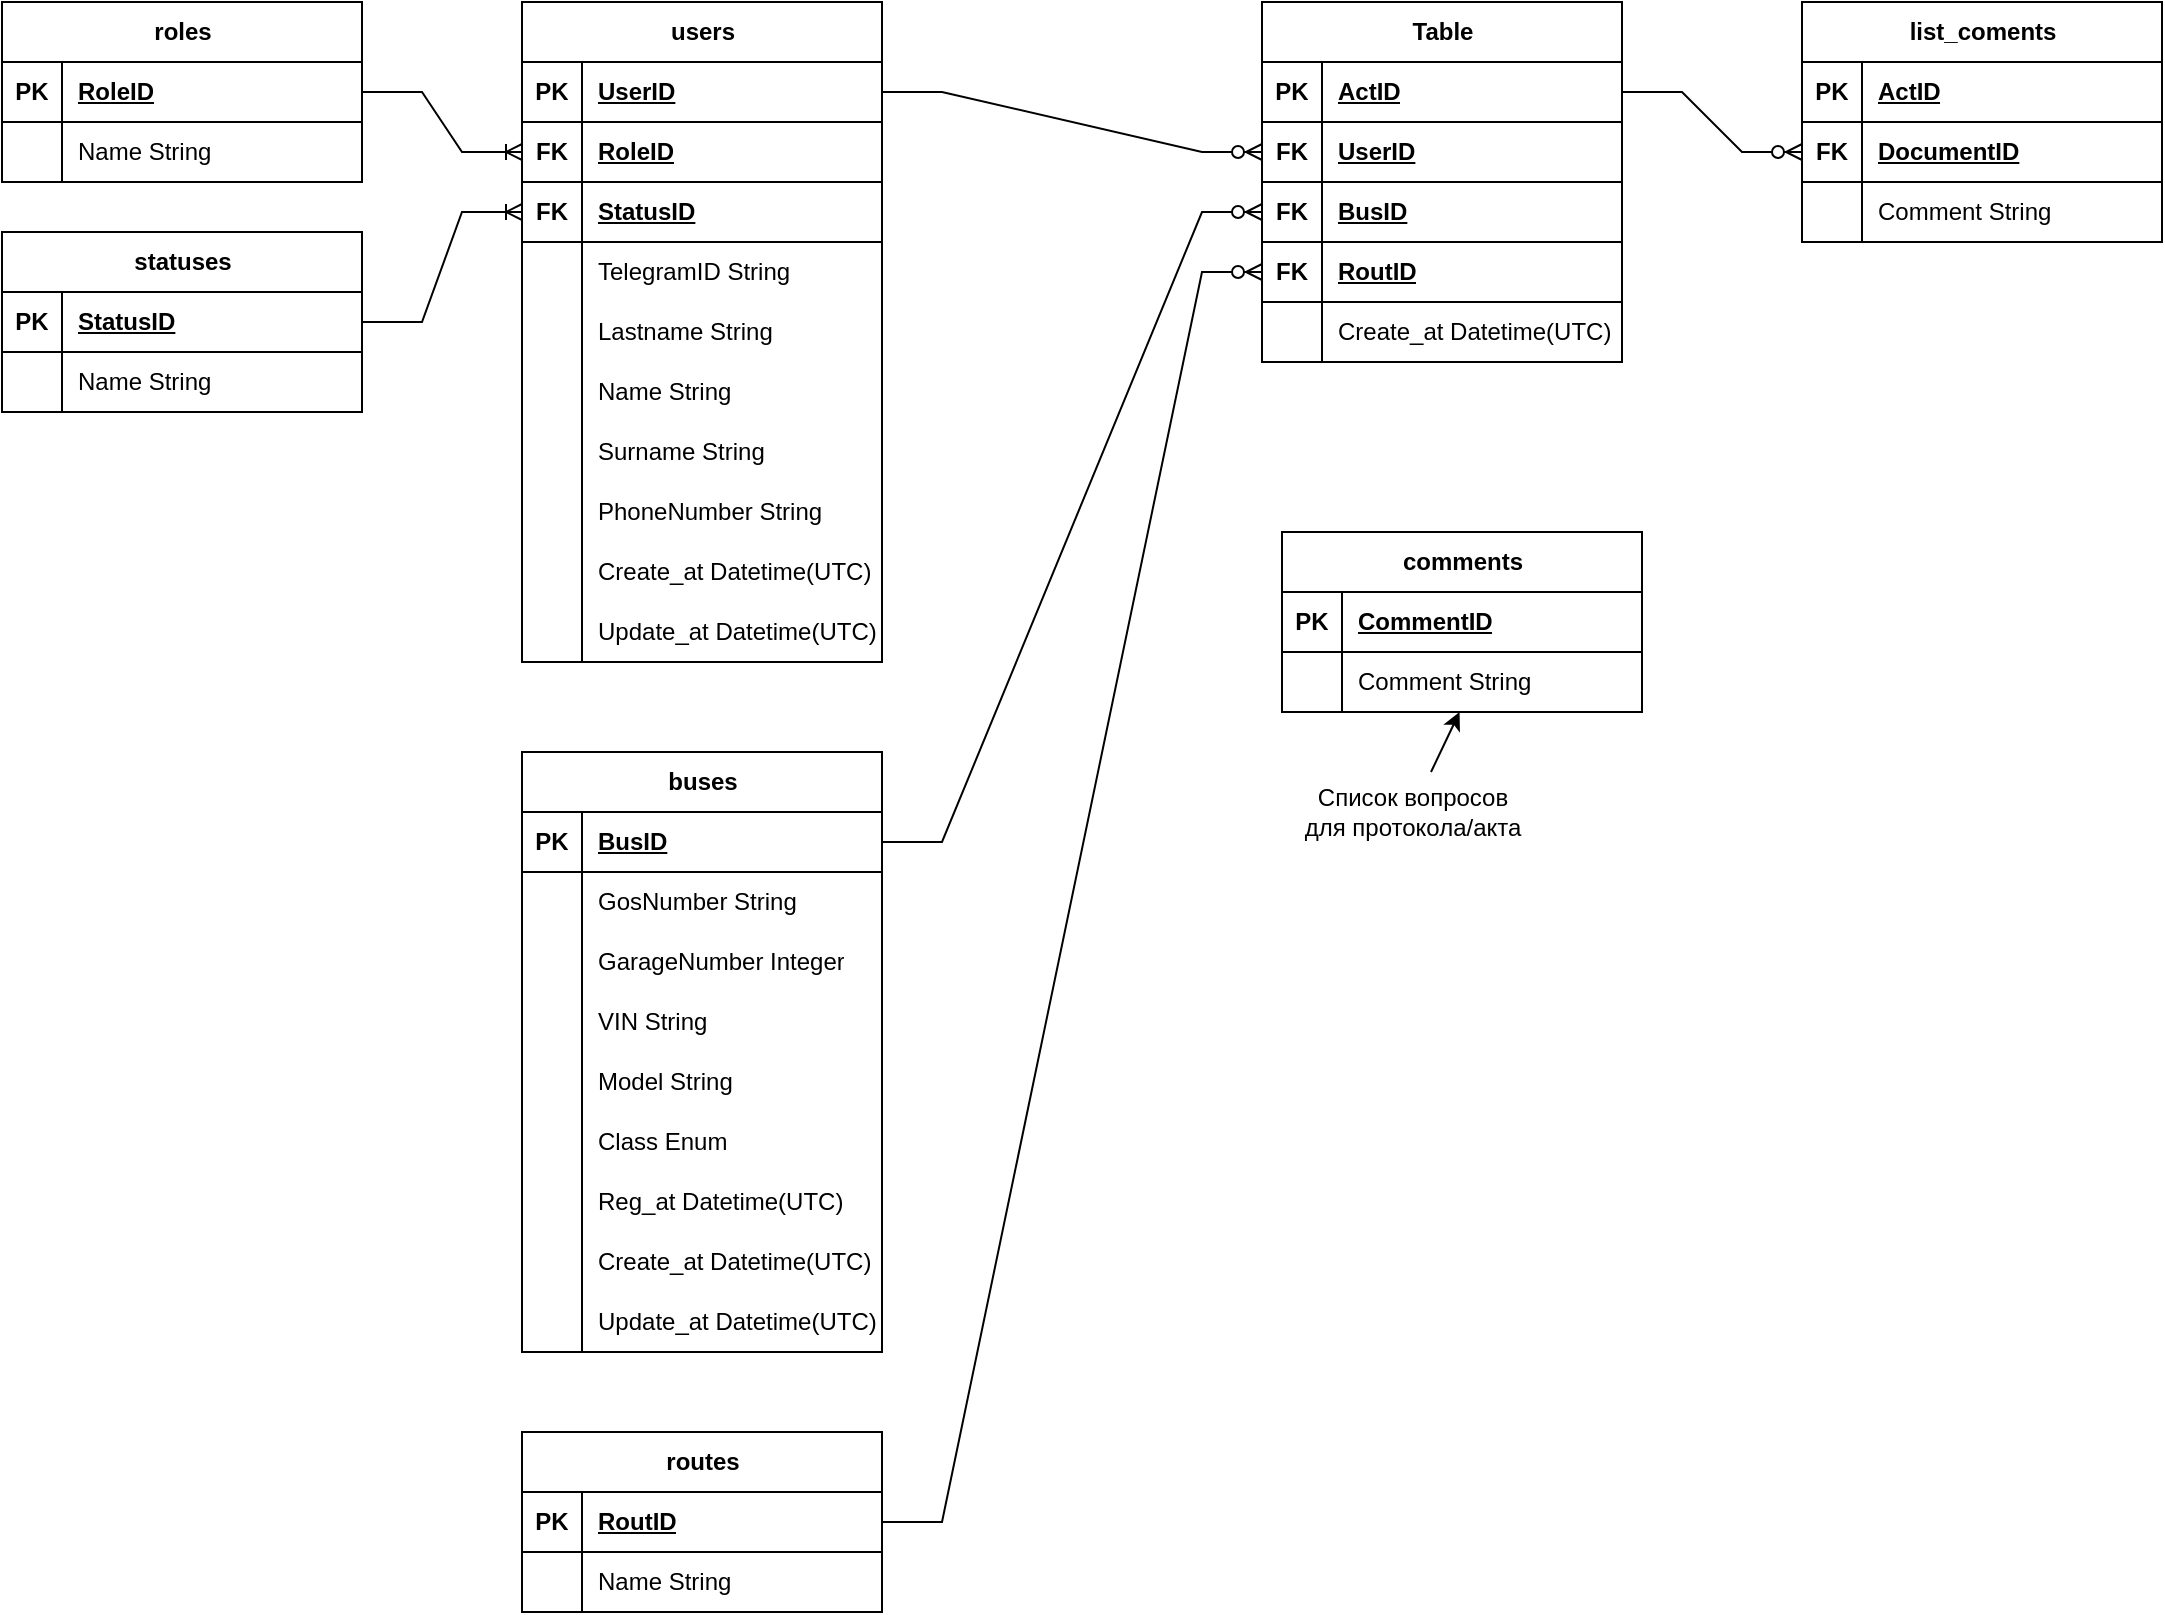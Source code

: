 <mxfile version="22.0.8" type="github">
  <diagram id="R2lEEEUBdFMjLlhIrx00" name="Page-1">
    <mxGraphModel dx="1493" dy="645" grid="1" gridSize="10" guides="1" tooltips="1" connect="1" arrows="1" fold="1" page="1" pageScale="1" pageWidth="850" pageHeight="1100" math="0" shadow="0" extFonts="Permanent Marker^https://fonts.googleapis.com/css?family=Permanent+Marker">
      <root>
        <mxCell id="0" />
        <mxCell id="1" parent="0" />
        <mxCell id="uHSggtzzj-TzrtZx3VIX-33" value="users" style="shape=table;startSize=30;container=1;collapsible=1;childLayout=tableLayout;fixedRows=1;rowLines=0;fontStyle=1;align=center;resizeLast=1;html=1;" parent="1" vertex="1">
          <mxGeometry x="300" y="25" width="180" height="330" as="geometry" />
        </mxCell>
        <mxCell id="uHSggtzzj-TzrtZx3VIX-34" value="" style="shape=tableRow;horizontal=0;startSize=0;swimlaneHead=0;swimlaneBody=0;fillColor=none;collapsible=0;dropTarget=0;points=[[0,0.5],[1,0.5]];portConstraint=eastwest;top=0;left=0;right=0;bottom=1;" parent="uHSggtzzj-TzrtZx3VIX-33" vertex="1">
          <mxGeometry y="30" width="180" height="30" as="geometry" />
        </mxCell>
        <mxCell id="uHSggtzzj-TzrtZx3VIX-35" value="PK" style="shape=partialRectangle;connectable=0;fillColor=none;top=0;left=0;bottom=0;right=0;fontStyle=1;overflow=hidden;whiteSpace=wrap;html=1;" parent="uHSggtzzj-TzrtZx3VIX-34" vertex="1">
          <mxGeometry width="30" height="30" as="geometry">
            <mxRectangle width="30" height="30" as="alternateBounds" />
          </mxGeometry>
        </mxCell>
        <mxCell id="uHSggtzzj-TzrtZx3VIX-36" value="UserID" style="shape=partialRectangle;connectable=0;fillColor=none;top=0;left=0;bottom=0;right=0;align=left;spacingLeft=6;fontStyle=5;overflow=hidden;whiteSpace=wrap;html=1;" parent="uHSggtzzj-TzrtZx3VIX-34" vertex="1">
          <mxGeometry x="30" width="150" height="30" as="geometry">
            <mxRectangle width="150" height="30" as="alternateBounds" />
          </mxGeometry>
        </mxCell>
        <mxCell id="FgXQiMKHyaYpMF4QYQYK-33" value="" style="shape=tableRow;horizontal=0;startSize=0;swimlaneHead=0;swimlaneBody=0;fillColor=none;collapsible=0;dropTarget=0;points=[[0,0.5],[1,0.5]];portConstraint=eastwest;top=0;left=0;right=0;bottom=1;" parent="uHSggtzzj-TzrtZx3VIX-33" vertex="1">
          <mxGeometry y="60" width="180" height="30" as="geometry" />
        </mxCell>
        <mxCell id="FgXQiMKHyaYpMF4QYQYK-34" value="FK" style="shape=partialRectangle;connectable=0;fillColor=none;top=0;left=0;bottom=0;right=0;fontStyle=1;overflow=hidden;whiteSpace=wrap;html=1;" parent="FgXQiMKHyaYpMF4QYQYK-33" vertex="1">
          <mxGeometry width="30" height="30" as="geometry">
            <mxRectangle width="30" height="30" as="alternateBounds" />
          </mxGeometry>
        </mxCell>
        <mxCell id="FgXQiMKHyaYpMF4QYQYK-35" value="RoleID" style="shape=partialRectangle;connectable=0;fillColor=none;top=0;left=0;bottom=0;right=0;align=left;spacingLeft=6;fontStyle=5;overflow=hidden;whiteSpace=wrap;html=1;" parent="FgXQiMKHyaYpMF4QYQYK-33" vertex="1">
          <mxGeometry x="30" width="150" height="30" as="geometry">
            <mxRectangle width="150" height="30" as="alternateBounds" />
          </mxGeometry>
        </mxCell>
        <mxCell id="FgXQiMKHyaYpMF4QYQYK-43" value="" style="shape=tableRow;horizontal=0;startSize=0;swimlaneHead=0;swimlaneBody=0;fillColor=none;collapsible=0;dropTarget=0;points=[[0,0.5],[1,0.5]];portConstraint=eastwest;top=0;left=0;right=0;bottom=1;" parent="uHSggtzzj-TzrtZx3VIX-33" vertex="1">
          <mxGeometry y="90" width="180" height="30" as="geometry" />
        </mxCell>
        <mxCell id="FgXQiMKHyaYpMF4QYQYK-44" value="FK" style="shape=partialRectangle;connectable=0;fillColor=none;top=0;left=0;bottom=0;right=0;fontStyle=1;overflow=hidden;whiteSpace=wrap;html=1;" parent="FgXQiMKHyaYpMF4QYQYK-43" vertex="1">
          <mxGeometry width="30" height="30" as="geometry">
            <mxRectangle width="30" height="30" as="alternateBounds" />
          </mxGeometry>
        </mxCell>
        <mxCell id="FgXQiMKHyaYpMF4QYQYK-45" value="StatusID" style="shape=partialRectangle;connectable=0;fillColor=none;top=0;left=0;bottom=0;right=0;align=left;spacingLeft=6;fontStyle=5;overflow=hidden;whiteSpace=wrap;html=1;" parent="FgXQiMKHyaYpMF4QYQYK-43" vertex="1">
          <mxGeometry x="30" width="150" height="30" as="geometry">
            <mxRectangle width="150" height="30" as="alternateBounds" />
          </mxGeometry>
        </mxCell>
        <mxCell id="uHSggtzzj-TzrtZx3VIX-37" value="" style="shape=tableRow;horizontal=0;startSize=0;swimlaneHead=0;swimlaneBody=0;fillColor=none;collapsible=0;dropTarget=0;points=[[0,0.5],[1,0.5]];portConstraint=eastwest;top=0;left=0;right=0;bottom=0;" parent="uHSggtzzj-TzrtZx3VIX-33" vertex="1">
          <mxGeometry y="120" width="180" height="30" as="geometry" />
        </mxCell>
        <mxCell id="uHSggtzzj-TzrtZx3VIX-38" value="" style="shape=partialRectangle;connectable=0;fillColor=none;top=0;left=0;bottom=0;right=0;editable=1;overflow=hidden;whiteSpace=wrap;html=1;" parent="uHSggtzzj-TzrtZx3VIX-37" vertex="1">
          <mxGeometry width="30" height="30" as="geometry">
            <mxRectangle width="30" height="30" as="alternateBounds" />
          </mxGeometry>
        </mxCell>
        <mxCell id="uHSggtzzj-TzrtZx3VIX-39" value="TelegramID String" style="shape=partialRectangle;connectable=0;fillColor=none;top=0;left=0;bottom=0;right=0;align=left;spacingLeft=6;overflow=hidden;whiteSpace=wrap;html=1;" parent="uHSggtzzj-TzrtZx3VIX-37" vertex="1">
          <mxGeometry x="30" width="150" height="30" as="geometry">
            <mxRectangle width="150" height="30" as="alternateBounds" />
          </mxGeometry>
        </mxCell>
        <mxCell id="uHSggtzzj-TzrtZx3VIX-40" value="" style="shape=tableRow;horizontal=0;startSize=0;swimlaneHead=0;swimlaneBody=0;fillColor=none;collapsible=0;dropTarget=0;points=[[0,0.5],[1,0.5]];portConstraint=eastwest;top=0;left=0;right=0;bottom=0;" parent="uHSggtzzj-TzrtZx3VIX-33" vertex="1">
          <mxGeometry y="150" width="180" height="30" as="geometry" />
        </mxCell>
        <mxCell id="uHSggtzzj-TzrtZx3VIX-41" value="" style="shape=partialRectangle;connectable=0;fillColor=none;top=0;left=0;bottom=0;right=0;editable=1;overflow=hidden;whiteSpace=wrap;html=1;" parent="uHSggtzzj-TzrtZx3VIX-40" vertex="1">
          <mxGeometry width="30" height="30" as="geometry">
            <mxRectangle width="30" height="30" as="alternateBounds" />
          </mxGeometry>
        </mxCell>
        <mxCell id="uHSggtzzj-TzrtZx3VIX-42" value="Lastname String" style="shape=partialRectangle;connectable=0;fillColor=none;top=0;left=0;bottom=0;right=0;align=left;spacingLeft=6;overflow=hidden;whiteSpace=wrap;html=1;" parent="uHSggtzzj-TzrtZx3VIX-40" vertex="1">
          <mxGeometry x="30" width="150" height="30" as="geometry">
            <mxRectangle width="150" height="30" as="alternateBounds" />
          </mxGeometry>
        </mxCell>
        <mxCell id="FgXQiMKHyaYpMF4QYQYK-1" value="" style="shape=tableRow;horizontal=0;startSize=0;swimlaneHead=0;swimlaneBody=0;fillColor=none;collapsible=0;dropTarget=0;points=[[0,0.5],[1,0.5]];portConstraint=eastwest;top=0;left=0;right=0;bottom=0;" parent="uHSggtzzj-TzrtZx3VIX-33" vertex="1">
          <mxGeometry y="180" width="180" height="30" as="geometry" />
        </mxCell>
        <mxCell id="FgXQiMKHyaYpMF4QYQYK-2" value="" style="shape=partialRectangle;connectable=0;fillColor=none;top=0;left=0;bottom=0;right=0;editable=1;overflow=hidden;whiteSpace=wrap;html=1;" parent="FgXQiMKHyaYpMF4QYQYK-1" vertex="1">
          <mxGeometry width="30" height="30" as="geometry">
            <mxRectangle width="30" height="30" as="alternateBounds" />
          </mxGeometry>
        </mxCell>
        <mxCell id="FgXQiMKHyaYpMF4QYQYK-3" value="Name String" style="shape=partialRectangle;connectable=0;fillColor=none;top=0;left=0;bottom=0;right=0;align=left;spacingLeft=6;overflow=hidden;whiteSpace=wrap;html=1;" parent="FgXQiMKHyaYpMF4QYQYK-1" vertex="1">
          <mxGeometry x="30" width="150" height="30" as="geometry">
            <mxRectangle width="150" height="30" as="alternateBounds" />
          </mxGeometry>
        </mxCell>
        <mxCell id="FgXQiMKHyaYpMF4QYQYK-4" value="" style="shape=tableRow;horizontal=0;startSize=0;swimlaneHead=0;swimlaneBody=0;fillColor=none;collapsible=0;dropTarget=0;points=[[0,0.5],[1,0.5]];portConstraint=eastwest;top=0;left=0;right=0;bottom=0;" parent="uHSggtzzj-TzrtZx3VIX-33" vertex="1">
          <mxGeometry y="210" width="180" height="30" as="geometry" />
        </mxCell>
        <mxCell id="FgXQiMKHyaYpMF4QYQYK-5" value="" style="shape=partialRectangle;connectable=0;fillColor=none;top=0;left=0;bottom=0;right=0;editable=1;overflow=hidden;whiteSpace=wrap;html=1;" parent="FgXQiMKHyaYpMF4QYQYK-4" vertex="1">
          <mxGeometry width="30" height="30" as="geometry">
            <mxRectangle width="30" height="30" as="alternateBounds" />
          </mxGeometry>
        </mxCell>
        <mxCell id="FgXQiMKHyaYpMF4QYQYK-6" value="Surname String" style="shape=partialRectangle;connectable=0;fillColor=none;top=0;left=0;bottom=0;right=0;align=left;spacingLeft=6;overflow=hidden;whiteSpace=wrap;html=1;" parent="FgXQiMKHyaYpMF4QYQYK-4" vertex="1">
          <mxGeometry x="30" width="150" height="30" as="geometry">
            <mxRectangle width="150" height="30" as="alternateBounds" />
          </mxGeometry>
        </mxCell>
        <mxCell id="uHSggtzzj-TzrtZx3VIX-43" value="" style="shape=tableRow;horizontal=0;startSize=0;swimlaneHead=0;swimlaneBody=0;fillColor=none;collapsible=0;dropTarget=0;points=[[0,0.5],[1,0.5]];portConstraint=eastwest;top=0;left=0;right=0;bottom=0;" parent="uHSggtzzj-TzrtZx3VIX-33" vertex="1">
          <mxGeometry y="240" width="180" height="30" as="geometry" />
        </mxCell>
        <mxCell id="uHSggtzzj-TzrtZx3VIX-44" value="" style="shape=partialRectangle;connectable=0;fillColor=none;top=0;left=0;bottom=0;right=0;editable=1;overflow=hidden;whiteSpace=wrap;html=1;" parent="uHSggtzzj-TzrtZx3VIX-43" vertex="1">
          <mxGeometry width="30" height="30" as="geometry">
            <mxRectangle width="30" height="30" as="alternateBounds" />
          </mxGeometry>
        </mxCell>
        <mxCell id="uHSggtzzj-TzrtZx3VIX-45" value="PhoneNumber String" style="shape=partialRectangle;connectable=0;fillColor=none;top=0;left=0;bottom=0;right=0;align=left;spacingLeft=6;overflow=hidden;whiteSpace=wrap;html=1;" parent="uHSggtzzj-TzrtZx3VIX-43" vertex="1">
          <mxGeometry x="30" width="150" height="30" as="geometry">
            <mxRectangle width="150" height="30" as="alternateBounds" />
          </mxGeometry>
        </mxCell>
        <mxCell id="FgXQiMKHyaYpMF4QYQYK-60" value="" style="shape=tableRow;horizontal=0;startSize=0;swimlaneHead=0;swimlaneBody=0;fillColor=none;collapsible=0;dropTarget=0;points=[[0,0.5],[1,0.5]];portConstraint=eastwest;top=0;left=0;right=0;bottom=0;" parent="uHSggtzzj-TzrtZx3VIX-33" vertex="1">
          <mxGeometry y="270" width="180" height="30" as="geometry" />
        </mxCell>
        <mxCell id="FgXQiMKHyaYpMF4QYQYK-61" value="" style="shape=partialRectangle;connectable=0;fillColor=none;top=0;left=0;bottom=0;right=0;editable=1;overflow=hidden;whiteSpace=wrap;html=1;" parent="FgXQiMKHyaYpMF4QYQYK-60" vertex="1">
          <mxGeometry width="30" height="30" as="geometry">
            <mxRectangle width="30" height="30" as="alternateBounds" />
          </mxGeometry>
        </mxCell>
        <mxCell id="FgXQiMKHyaYpMF4QYQYK-62" value="Create_at Datetime(UTC)" style="shape=partialRectangle;connectable=0;fillColor=none;top=0;left=0;bottom=0;right=0;align=left;spacingLeft=6;overflow=hidden;whiteSpace=wrap;html=1;" parent="FgXQiMKHyaYpMF4QYQYK-60" vertex="1">
          <mxGeometry x="30" width="150" height="30" as="geometry">
            <mxRectangle width="150" height="30" as="alternateBounds" />
          </mxGeometry>
        </mxCell>
        <mxCell id="FgXQiMKHyaYpMF4QYQYK-63" value="" style="shape=tableRow;horizontal=0;startSize=0;swimlaneHead=0;swimlaneBody=0;fillColor=none;collapsible=0;dropTarget=0;points=[[0,0.5],[1,0.5]];portConstraint=eastwest;top=0;left=0;right=0;bottom=0;" parent="uHSggtzzj-TzrtZx3VIX-33" vertex="1">
          <mxGeometry y="300" width="180" height="30" as="geometry" />
        </mxCell>
        <mxCell id="FgXQiMKHyaYpMF4QYQYK-64" value="" style="shape=partialRectangle;connectable=0;fillColor=none;top=0;left=0;bottom=0;right=0;editable=1;overflow=hidden;whiteSpace=wrap;html=1;" parent="FgXQiMKHyaYpMF4QYQYK-63" vertex="1">
          <mxGeometry width="30" height="30" as="geometry">
            <mxRectangle width="30" height="30" as="alternateBounds" />
          </mxGeometry>
        </mxCell>
        <mxCell id="FgXQiMKHyaYpMF4QYQYK-65" value="Update_at Datetime(UTC)" style="shape=partialRectangle;connectable=0;fillColor=none;top=0;left=0;bottom=0;right=0;align=left;spacingLeft=6;overflow=hidden;whiteSpace=wrap;html=1;" parent="FgXQiMKHyaYpMF4QYQYK-63" vertex="1">
          <mxGeometry x="30" width="150" height="30" as="geometry">
            <mxRectangle width="150" height="30" as="alternateBounds" />
          </mxGeometry>
        </mxCell>
        <mxCell id="uHSggtzzj-TzrtZx3VIX-46" value="buses" style="shape=table;startSize=30;container=1;collapsible=1;childLayout=tableLayout;fixedRows=1;rowLines=0;fontStyle=1;align=center;resizeLast=1;html=1;" parent="1" vertex="1">
          <mxGeometry x="300" y="400" width="180" height="300" as="geometry" />
        </mxCell>
        <mxCell id="uHSggtzzj-TzrtZx3VIX-47" value="" style="shape=tableRow;horizontal=0;startSize=0;swimlaneHead=0;swimlaneBody=0;fillColor=none;collapsible=0;dropTarget=0;points=[[0,0.5],[1,0.5]];portConstraint=eastwest;top=0;left=0;right=0;bottom=1;" parent="uHSggtzzj-TzrtZx3VIX-46" vertex="1">
          <mxGeometry y="30" width="180" height="30" as="geometry" />
        </mxCell>
        <mxCell id="uHSggtzzj-TzrtZx3VIX-48" value="PK" style="shape=partialRectangle;connectable=0;fillColor=none;top=0;left=0;bottom=0;right=0;fontStyle=1;overflow=hidden;whiteSpace=wrap;html=1;" parent="uHSggtzzj-TzrtZx3VIX-47" vertex="1">
          <mxGeometry width="30" height="30" as="geometry">
            <mxRectangle width="30" height="30" as="alternateBounds" />
          </mxGeometry>
        </mxCell>
        <mxCell id="uHSggtzzj-TzrtZx3VIX-49" value="BusID" style="shape=partialRectangle;connectable=0;fillColor=none;top=0;left=0;bottom=0;right=0;align=left;spacingLeft=6;fontStyle=5;overflow=hidden;whiteSpace=wrap;html=1;" parent="uHSggtzzj-TzrtZx3VIX-47" vertex="1">
          <mxGeometry x="30" width="150" height="30" as="geometry">
            <mxRectangle width="150" height="30" as="alternateBounds" />
          </mxGeometry>
        </mxCell>
        <mxCell id="uHSggtzzj-TzrtZx3VIX-53" value="" style="shape=tableRow;horizontal=0;startSize=0;swimlaneHead=0;swimlaneBody=0;fillColor=none;collapsible=0;dropTarget=0;points=[[0,0.5],[1,0.5]];portConstraint=eastwest;top=0;left=0;right=0;bottom=0;" parent="uHSggtzzj-TzrtZx3VIX-46" vertex="1">
          <mxGeometry y="60" width="180" height="30" as="geometry" />
        </mxCell>
        <mxCell id="uHSggtzzj-TzrtZx3VIX-54" value="" style="shape=partialRectangle;connectable=0;fillColor=none;top=0;left=0;bottom=0;right=0;editable=1;overflow=hidden;whiteSpace=wrap;html=1;" parent="uHSggtzzj-TzrtZx3VIX-53" vertex="1">
          <mxGeometry width="30" height="30" as="geometry">
            <mxRectangle width="30" height="30" as="alternateBounds" />
          </mxGeometry>
        </mxCell>
        <mxCell id="uHSggtzzj-TzrtZx3VIX-55" value="GosNumber String" style="shape=partialRectangle;connectable=0;fillColor=none;top=0;left=0;bottom=0;right=0;align=left;spacingLeft=6;overflow=hidden;whiteSpace=wrap;html=1;" parent="uHSggtzzj-TzrtZx3VIX-53" vertex="1">
          <mxGeometry x="30" width="150" height="30" as="geometry">
            <mxRectangle width="150" height="30" as="alternateBounds" />
          </mxGeometry>
        </mxCell>
        <mxCell id="uHSggtzzj-TzrtZx3VIX-56" value="" style="shape=tableRow;horizontal=0;startSize=0;swimlaneHead=0;swimlaneBody=0;fillColor=none;collapsible=0;dropTarget=0;points=[[0,0.5],[1,0.5]];portConstraint=eastwest;top=0;left=0;right=0;bottom=0;" parent="uHSggtzzj-TzrtZx3VIX-46" vertex="1">
          <mxGeometry y="90" width="180" height="30" as="geometry" />
        </mxCell>
        <mxCell id="uHSggtzzj-TzrtZx3VIX-57" value="" style="shape=partialRectangle;connectable=0;fillColor=none;top=0;left=0;bottom=0;right=0;editable=1;overflow=hidden;whiteSpace=wrap;html=1;" parent="uHSggtzzj-TzrtZx3VIX-56" vertex="1">
          <mxGeometry width="30" height="30" as="geometry">
            <mxRectangle width="30" height="30" as="alternateBounds" />
          </mxGeometry>
        </mxCell>
        <mxCell id="uHSggtzzj-TzrtZx3VIX-58" value="GarageNumber Integer" style="shape=partialRectangle;connectable=0;fillColor=none;top=0;left=0;bottom=0;right=0;align=left;spacingLeft=6;overflow=hidden;whiteSpace=wrap;html=1;" parent="uHSggtzzj-TzrtZx3VIX-56" vertex="1">
          <mxGeometry x="30" width="150" height="30" as="geometry">
            <mxRectangle width="150" height="30" as="alternateBounds" />
          </mxGeometry>
        </mxCell>
        <mxCell id="pxLdpLvkgqw4IY-beAeH-57" value="" style="shape=tableRow;horizontal=0;startSize=0;swimlaneHead=0;swimlaneBody=0;fillColor=none;collapsible=0;dropTarget=0;points=[[0,0.5],[1,0.5]];portConstraint=eastwest;top=0;left=0;right=0;bottom=0;" parent="uHSggtzzj-TzrtZx3VIX-46" vertex="1">
          <mxGeometry y="120" width="180" height="30" as="geometry" />
        </mxCell>
        <mxCell id="pxLdpLvkgqw4IY-beAeH-58" value="" style="shape=partialRectangle;connectable=0;fillColor=none;top=0;left=0;bottom=0;right=0;editable=1;overflow=hidden;whiteSpace=wrap;html=1;" parent="pxLdpLvkgqw4IY-beAeH-57" vertex="1">
          <mxGeometry width="30" height="30" as="geometry">
            <mxRectangle width="30" height="30" as="alternateBounds" />
          </mxGeometry>
        </mxCell>
        <mxCell id="pxLdpLvkgqw4IY-beAeH-59" value="VIN String" style="shape=partialRectangle;connectable=0;fillColor=none;top=0;left=0;bottom=0;right=0;align=left;spacingLeft=6;overflow=hidden;whiteSpace=wrap;html=1;" parent="pxLdpLvkgqw4IY-beAeH-57" vertex="1">
          <mxGeometry x="30" width="150" height="30" as="geometry">
            <mxRectangle width="150" height="30" as="alternateBounds" />
          </mxGeometry>
        </mxCell>
        <mxCell id="pxLdpLvkgqw4IY-beAeH-60" value="" style="shape=tableRow;horizontal=0;startSize=0;swimlaneHead=0;swimlaneBody=0;fillColor=none;collapsible=0;dropTarget=0;points=[[0,0.5],[1,0.5]];portConstraint=eastwest;top=0;left=0;right=0;bottom=0;" parent="uHSggtzzj-TzrtZx3VIX-46" vertex="1">
          <mxGeometry y="150" width="180" height="30" as="geometry" />
        </mxCell>
        <mxCell id="pxLdpLvkgqw4IY-beAeH-61" value="" style="shape=partialRectangle;connectable=0;fillColor=none;top=0;left=0;bottom=0;right=0;editable=1;overflow=hidden;whiteSpace=wrap;html=1;" parent="pxLdpLvkgqw4IY-beAeH-60" vertex="1">
          <mxGeometry width="30" height="30" as="geometry">
            <mxRectangle width="30" height="30" as="alternateBounds" />
          </mxGeometry>
        </mxCell>
        <mxCell id="pxLdpLvkgqw4IY-beAeH-62" value="Model String" style="shape=partialRectangle;connectable=0;fillColor=none;top=0;left=0;bottom=0;right=0;align=left;spacingLeft=6;overflow=hidden;whiteSpace=wrap;html=1;" parent="pxLdpLvkgqw4IY-beAeH-60" vertex="1">
          <mxGeometry x="30" width="150" height="30" as="geometry">
            <mxRectangle width="150" height="30" as="alternateBounds" />
          </mxGeometry>
        </mxCell>
        <mxCell id="pxLdpLvkgqw4IY-beAeH-63" value="" style="shape=tableRow;horizontal=0;startSize=0;swimlaneHead=0;swimlaneBody=0;fillColor=none;collapsible=0;dropTarget=0;points=[[0,0.5],[1,0.5]];portConstraint=eastwest;top=0;left=0;right=0;bottom=0;" parent="uHSggtzzj-TzrtZx3VIX-46" vertex="1">
          <mxGeometry y="180" width="180" height="30" as="geometry" />
        </mxCell>
        <mxCell id="pxLdpLvkgqw4IY-beAeH-64" value="" style="shape=partialRectangle;connectable=0;fillColor=none;top=0;left=0;bottom=0;right=0;editable=1;overflow=hidden;whiteSpace=wrap;html=1;" parent="pxLdpLvkgqw4IY-beAeH-63" vertex="1">
          <mxGeometry width="30" height="30" as="geometry">
            <mxRectangle width="30" height="30" as="alternateBounds" />
          </mxGeometry>
        </mxCell>
        <mxCell id="pxLdpLvkgqw4IY-beAeH-65" value="Class Enum" style="shape=partialRectangle;connectable=0;fillColor=none;top=0;left=0;bottom=0;right=0;align=left;spacingLeft=6;overflow=hidden;whiteSpace=wrap;html=1;" parent="pxLdpLvkgqw4IY-beAeH-63" vertex="1">
          <mxGeometry x="30" width="150" height="30" as="geometry">
            <mxRectangle width="150" height="30" as="alternateBounds" />
          </mxGeometry>
        </mxCell>
        <mxCell id="FgXQiMKHyaYpMF4QYQYK-67" value="" style="shape=tableRow;horizontal=0;startSize=0;swimlaneHead=0;swimlaneBody=0;fillColor=none;collapsible=0;dropTarget=0;points=[[0,0.5],[1,0.5]];portConstraint=eastwest;top=0;left=0;right=0;bottom=0;" parent="uHSggtzzj-TzrtZx3VIX-46" vertex="1">
          <mxGeometry y="210" width="180" height="30" as="geometry" />
        </mxCell>
        <mxCell id="FgXQiMKHyaYpMF4QYQYK-68" value="" style="shape=partialRectangle;connectable=0;fillColor=none;top=0;left=0;bottom=0;right=0;editable=1;overflow=hidden;whiteSpace=wrap;html=1;" parent="FgXQiMKHyaYpMF4QYQYK-67" vertex="1">
          <mxGeometry width="30" height="30" as="geometry">
            <mxRectangle width="30" height="30" as="alternateBounds" />
          </mxGeometry>
        </mxCell>
        <mxCell id="FgXQiMKHyaYpMF4QYQYK-69" value="Reg_at Datetime(UTC)" style="shape=partialRectangle;connectable=0;fillColor=none;top=0;left=0;bottom=0;right=0;align=left;spacingLeft=6;overflow=hidden;whiteSpace=wrap;html=1;" parent="FgXQiMKHyaYpMF4QYQYK-67" vertex="1">
          <mxGeometry x="30" width="150" height="30" as="geometry">
            <mxRectangle width="150" height="30" as="alternateBounds" />
          </mxGeometry>
        </mxCell>
        <mxCell id="FgXQiMKHyaYpMF4QYQYK-73" value="" style="shape=tableRow;horizontal=0;startSize=0;swimlaneHead=0;swimlaneBody=0;fillColor=none;collapsible=0;dropTarget=0;points=[[0,0.5],[1,0.5]];portConstraint=eastwest;top=0;left=0;right=0;bottom=0;" parent="uHSggtzzj-TzrtZx3VIX-46" vertex="1">
          <mxGeometry y="240" width="180" height="30" as="geometry" />
        </mxCell>
        <mxCell id="FgXQiMKHyaYpMF4QYQYK-74" value="" style="shape=partialRectangle;connectable=0;fillColor=none;top=0;left=0;bottom=0;right=0;editable=1;overflow=hidden;whiteSpace=wrap;html=1;" parent="FgXQiMKHyaYpMF4QYQYK-73" vertex="1">
          <mxGeometry width="30" height="30" as="geometry">
            <mxRectangle width="30" height="30" as="alternateBounds" />
          </mxGeometry>
        </mxCell>
        <mxCell id="FgXQiMKHyaYpMF4QYQYK-75" value="Create_at Datetime(UTC)" style="shape=partialRectangle;connectable=0;fillColor=none;top=0;left=0;bottom=0;right=0;align=left;spacingLeft=6;overflow=hidden;whiteSpace=wrap;html=1;" parent="FgXQiMKHyaYpMF4QYQYK-73" vertex="1">
          <mxGeometry x="30" width="150" height="30" as="geometry">
            <mxRectangle width="150" height="30" as="alternateBounds" />
          </mxGeometry>
        </mxCell>
        <mxCell id="FgXQiMKHyaYpMF4QYQYK-70" value="" style="shape=tableRow;horizontal=0;startSize=0;swimlaneHead=0;swimlaneBody=0;fillColor=none;collapsible=0;dropTarget=0;points=[[0,0.5],[1,0.5]];portConstraint=eastwest;top=0;left=0;right=0;bottom=0;" parent="uHSggtzzj-TzrtZx3VIX-46" vertex="1">
          <mxGeometry y="270" width="180" height="30" as="geometry" />
        </mxCell>
        <mxCell id="FgXQiMKHyaYpMF4QYQYK-71" value="" style="shape=partialRectangle;connectable=0;fillColor=none;top=0;left=0;bottom=0;right=0;editable=1;overflow=hidden;whiteSpace=wrap;html=1;" parent="FgXQiMKHyaYpMF4QYQYK-70" vertex="1">
          <mxGeometry width="30" height="30" as="geometry">
            <mxRectangle width="30" height="30" as="alternateBounds" />
          </mxGeometry>
        </mxCell>
        <mxCell id="FgXQiMKHyaYpMF4QYQYK-72" value="Update_at Datetime(UTC)" style="shape=partialRectangle;connectable=0;fillColor=none;top=0;left=0;bottom=0;right=0;align=left;spacingLeft=6;overflow=hidden;whiteSpace=wrap;html=1;" parent="FgXQiMKHyaYpMF4QYQYK-70" vertex="1">
          <mxGeometry x="30" width="150" height="30" as="geometry">
            <mxRectangle width="150" height="30" as="alternateBounds" />
          </mxGeometry>
        </mxCell>
        <mxCell id="FgXQiMKHyaYpMF4QYQYK-7" value="roles" style="shape=table;startSize=30;container=1;collapsible=1;childLayout=tableLayout;fixedRows=1;rowLines=0;fontStyle=1;align=center;resizeLast=1;html=1;" parent="1" vertex="1">
          <mxGeometry x="40" y="25" width="180" height="90" as="geometry" />
        </mxCell>
        <mxCell id="FgXQiMKHyaYpMF4QYQYK-8" value="" style="shape=tableRow;horizontal=0;startSize=0;swimlaneHead=0;swimlaneBody=0;fillColor=none;collapsible=0;dropTarget=0;points=[[0,0.5],[1,0.5]];portConstraint=eastwest;top=0;left=0;right=0;bottom=1;" parent="FgXQiMKHyaYpMF4QYQYK-7" vertex="1">
          <mxGeometry y="30" width="180" height="30" as="geometry" />
        </mxCell>
        <mxCell id="FgXQiMKHyaYpMF4QYQYK-9" value="PK" style="shape=partialRectangle;connectable=0;fillColor=none;top=0;left=0;bottom=0;right=0;fontStyle=1;overflow=hidden;whiteSpace=wrap;html=1;" parent="FgXQiMKHyaYpMF4QYQYK-8" vertex="1">
          <mxGeometry width="30" height="30" as="geometry">
            <mxRectangle width="30" height="30" as="alternateBounds" />
          </mxGeometry>
        </mxCell>
        <mxCell id="FgXQiMKHyaYpMF4QYQYK-10" value="RoleID" style="shape=partialRectangle;connectable=0;fillColor=none;top=0;left=0;bottom=0;right=0;align=left;spacingLeft=6;fontStyle=5;overflow=hidden;whiteSpace=wrap;html=1;" parent="FgXQiMKHyaYpMF4QYQYK-8" vertex="1">
          <mxGeometry x="30" width="150" height="30" as="geometry">
            <mxRectangle width="150" height="30" as="alternateBounds" />
          </mxGeometry>
        </mxCell>
        <mxCell id="FgXQiMKHyaYpMF4QYQYK-11" value="" style="shape=tableRow;horizontal=0;startSize=0;swimlaneHead=0;swimlaneBody=0;fillColor=none;collapsible=0;dropTarget=0;points=[[0,0.5],[1,0.5]];portConstraint=eastwest;top=0;left=0;right=0;bottom=0;" parent="FgXQiMKHyaYpMF4QYQYK-7" vertex="1">
          <mxGeometry y="60" width="180" height="30" as="geometry" />
        </mxCell>
        <mxCell id="FgXQiMKHyaYpMF4QYQYK-12" value="" style="shape=partialRectangle;connectable=0;fillColor=none;top=0;left=0;bottom=0;right=0;editable=1;overflow=hidden;whiteSpace=wrap;html=1;" parent="FgXQiMKHyaYpMF4QYQYK-11" vertex="1">
          <mxGeometry width="30" height="30" as="geometry">
            <mxRectangle width="30" height="30" as="alternateBounds" />
          </mxGeometry>
        </mxCell>
        <mxCell id="FgXQiMKHyaYpMF4QYQYK-13" value="Name String" style="shape=partialRectangle;connectable=0;fillColor=none;top=0;left=0;bottom=0;right=0;align=left;spacingLeft=6;overflow=hidden;whiteSpace=wrap;html=1;" parent="FgXQiMKHyaYpMF4QYQYK-11" vertex="1">
          <mxGeometry x="30" width="150" height="30" as="geometry">
            <mxRectangle width="150" height="30" as="alternateBounds" />
          </mxGeometry>
        </mxCell>
        <mxCell id="FgXQiMKHyaYpMF4QYQYK-32" value="" style="edgeStyle=entityRelationEdgeStyle;fontSize=12;html=1;endArrow=ERoneToMany;rounded=0;exitX=1;exitY=0.5;exitDx=0;exitDy=0;entryX=0;entryY=0.5;entryDx=0;entryDy=0;" parent="1" source="FgXQiMKHyaYpMF4QYQYK-8" target="FgXQiMKHyaYpMF4QYQYK-33" edge="1">
          <mxGeometry width="100" height="100" relative="1" as="geometry">
            <mxPoint x="80" y="280" as="sourcePoint" />
            <mxPoint x="300" y="80" as="targetPoint" />
          </mxGeometry>
        </mxCell>
        <mxCell id="FgXQiMKHyaYpMF4QYQYK-36" value="statuses" style="shape=table;startSize=30;container=1;collapsible=1;childLayout=tableLayout;fixedRows=1;rowLines=0;fontStyle=1;align=center;resizeLast=1;html=1;" parent="1" vertex="1">
          <mxGeometry x="40" y="140" width="180" height="90" as="geometry" />
        </mxCell>
        <mxCell id="FgXQiMKHyaYpMF4QYQYK-37" value="" style="shape=tableRow;horizontal=0;startSize=0;swimlaneHead=0;swimlaneBody=0;fillColor=none;collapsible=0;dropTarget=0;points=[[0,0.5],[1,0.5]];portConstraint=eastwest;top=0;left=0;right=0;bottom=1;" parent="FgXQiMKHyaYpMF4QYQYK-36" vertex="1">
          <mxGeometry y="30" width="180" height="30" as="geometry" />
        </mxCell>
        <mxCell id="FgXQiMKHyaYpMF4QYQYK-38" value="PK" style="shape=partialRectangle;connectable=0;fillColor=none;top=0;left=0;bottom=0;right=0;fontStyle=1;overflow=hidden;whiteSpace=wrap;html=1;" parent="FgXQiMKHyaYpMF4QYQYK-37" vertex="1">
          <mxGeometry width="30" height="30" as="geometry">
            <mxRectangle width="30" height="30" as="alternateBounds" />
          </mxGeometry>
        </mxCell>
        <mxCell id="FgXQiMKHyaYpMF4QYQYK-39" value="StatusID" style="shape=partialRectangle;connectable=0;fillColor=none;top=0;left=0;bottom=0;right=0;align=left;spacingLeft=6;fontStyle=5;overflow=hidden;whiteSpace=wrap;html=1;" parent="FgXQiMKHyaYpMF4QYQYK-37" vertex="1">
          <mxGeometry x="30" width="150" height="30" as="geometry">
            <mxRectangle width="150" height="30" as="alternateBounds" />
          </mxGeometry>
        </mxCell>
        <mxCell id="FgXQiMKHyaYpMF4QYQYK-40" value="" style="shape=tableRow;horizontal=0;startSize=0;swimlaneHead=0;swimlaneBody=0;fillColor=none;collapsible=0;dropTarget=0;points=[[0,0.5],[1,0.5]];portConstraint=eastwest;top=0;left=0;right=0;bottom=0;" parent="FgXQiMKHyaYpMF4QYQYK-36" vertex="1">
          <mxGeometry y="60" width="180" height="30" as="geometry" />
        </mxCell>
        <mxCell id="FgXQiMKHyaYpMF4QYQYK-41" value="" style="shape=partialRectangle;connectable=0;fillColor=none;top=0;left=0;bottom=0;right=0;editable=1;overflow=hidden;whiteSpace=wrap;html=1;" parent="FgXQiMKHyaYpMF4QYQYK-40" vertex="1">
          <mxGeometry width="30" height="30" as="geometry">
            <mxRectangle width="30" height="30" as="alternateBounds" />
          </mxGeometry>
        </mxCell>
        <mxCell id="FgXQiMKHyaYpMF4QYQYK-42" value="Name String" style="shape=partialRectangle;connectable=0;fillColor=none;top=0;left=0;bottom=0;right=0;align=left;spacingLeft=6;overflow=hidden;whiteSpace=wrap;html=1;" parent="FgXQiMKHyaYpMF4QYQYK-40" vertex="1">
          <mxGeometry x="30" width="150" height="30" as="geometry">
            <mxRectangle width="150" height="30" as="alternateBounds" />
          </mxGeometry>
        </mxCell>
        <mxCell id="FgXQiMKHyaYpMF4QYQYK-46" value="" style="edgeStyle=entityRelationEdgeStyle;fontSize=12;html=1;endArrow=ERoneToMany;rounded=0;exitX=1;exitY=0.5;exitDx=0;exitDy=0;entryX=0;entryY=0.5;entryDx=0;entryDy=0;" parent="1" source="FgXQiMKHyaYpMF4QYQYK-37" target="FgXQiMKHyaYpMF4QYQYK-43" edge="1">
          <mxGeometry width="100" height="100" relative="1" as="geometry">
            <mxPoint x="220" y="165" as="sourcePoint" />
            <mxPoint x="290" y="160" as="targetPoint" />
          </mxGeometry>
        </mxCell>
        <mxCell id="pxLdpLvkgqw4IY-beAeH-22" value="comments" style="shape=table;startSize=30;container=1;collapsible=1;childLayout=tableLayout;fixedRows=1;rowLines=0;fontStyle=1;align=center;resizeLast=1;html=1;" parent="1" vertex="1">
          <mxGeometry x="680" y="290" width="180" height="90" as="geometry" />
        </mxCell>
        <mxCell id="pxLdpLvkgqw4IY-beAeH-23" value="" style="shape=tableRow;horizontal=0;startSize=0;swimlaneHead=0;swimlaneBody=0;fillColor=none;collapsible=0;dropTarget=0;points=[[0,0.5],[1,0.5]];portConstraint=eastwest;top=0;left=0;right=0;bottom=1;" parent="pxLdpLvkgqw4IY-beAeH-22" vertex="1">
          <mxGeometry y="30" width="180" height="30" as="geometry" />
        </mxCell>
        <mxCell id="pxLdpLvkgqw4IY-beAeH-24" value="PK" style="shape=partialRectangle;connectable=0;fillColor=none;top=0;left=0;bottom=0;right=0;fontStyle=1;overflow=hidden;whiteSpace=wrap;html=1;" parent="pxLdpLvkgqw4IY-beAeH-23" vertex="1">
          <mxGeometry width="30" height="30" as="geometry">
            <mxRectangle width="30" height="30" as="alternateBounds" />
          </mxGeometry>
        </mxCell>
        <mxCell id="pxLdpLvkgqw4IY-beAeH-25" value="СommentID" style="shape=partialRectangle;connectable=0;fillColor=none;top=0;left=0;bottom=0;right=0;align=left;spacingLeft=6;fontStyle=5;overflow=hidden;whiteSpace=wrap;html=1;" parent="pxLdpLvkgqw4IY-beAeH-23" vertex="1">
          <mxGeometry x="30" width="150" height="30" as="geometry">
            <mxRectangle width="150" height="30" as="alternateBounds" />
          </mxGeometry>
        </mxCell>
        <mxCell id="pxLdpLvkgqw4IY-beAeH-26" value="" style="shape=tableRow;horizontal=0;startSize=0;swimlaneHead=0;swimlaneBody=0;fillColor=none;collapsible=0;dropTarget=0;points=[[0,0.5],[1,0.5]];portConstraint=eastwest;top=0;left=0;right=0;bottom=0;" parent="pxLdpLvkgqw4IY-beAeH-22" vertex="1">
          <mxGeometry y="60" width="180" height="30" as="geometry" />
        </mxCell>
        <mxCell id="pxLdpLvkgqw4IY-beAeH-27" value="" style="shape=partialRectangle;connectable=0;fillColor=none;top=0;left=0;bottom=0;right=0;editable=1;overflow=hidden;whiteSpace=wrap;html=1;" parent="pxLdpLvkgqw4IY-beAeH-26" vertex="1">
          <mxGeometry width="30" height="30" as="geometry">
            <mxRectangle width="30" height="30" as="alternateBounds" />
          </mxGeometry>
        </mxCell>
        <mxCell id="pxLdpLvkgqw4IY-beAeH-28" value="Сomment String" style="shape=partialRectangle;connectable=0;fillColor=none;top=0;left=0;bottom=0;right=0;align=left;spacingLeft=6;overflow=hidden;whiteSpace=wrap;html=1;" parent="pxLdpLvkgqw4IY-beAeH-26" vertex="1">
          <mxGeometry x="30" width="150" height="30" as="geometry">
            <mxRectangle width="150" height="30" as="alternateBounds" />
          </mxGeometry>
        </mxCell>
        <mxCell id="pxLdpLvkgqw4IY-beAeH-41" value="Список вопросов &lt;br&gt;для протокола/акта" style="text;html=1;align=center;verticalAlign=middle;resizable=0;points=[];autosize=1;strokeColor=none;fillColor=none;" parent="1" vertex="1">
          <mxGeometry x="680" y="410" width="130" height="40" as="geometry" />
        </mxCell>
        <mxCell id="pxLdpLvkgqw4IY-beAeH-42" value="" style="endArrow=classic;html=1;rounded=0;entryX=0.521;entryY=1;entryDx=0;entryDy=0;entryPerimeter=0;" parent="1" source="pxLdpLvkgqw4IY-beAeH-41" edge="1">
          <mxGeometry width="50" height="50" relative="1" as="geometry">
            <mxPoint x="760.79" y="472.01" as="sourcePoint" />
            <mxPoint x="768.78" y="380" as="targetPoint" />
          </mxGeometry>
        </mxCell>
        <mxCell id="pxLdpLvkgqw4IY-beAeH-104" value="routes" style="shape=table;startSize=30;container=1;collapsible=1;childLayout=tableLayout;fixedRows=1;rowLines=0;fontStyle=1;align=center;resizeLast=1;html=1;" parent="1" vertex="1">
          <mxGeometry x="300" y="740" width="180" height="90" as="geometry" />
        </mxCell>
        <mxCell id="pxLdpLvkgqw4IY-beAeH-105" value="" style="shape=tableRow;horizontal=0;startSize=0;swimlaneHead=0;swimlaneBody=0;fillColor=none;collapsible=0;dropTarget=0;points=[[0,0.5],[1,0.5]];portConstraint=eastwest;top=0;left=0;right=0;bottom=1;" parent="pxLdpLvkgqw4IY-beAeH-104" vertex="1">
          <mxGeometry y="30" width="180" height="30" as="geometry" />
        </mxCell>
        <mxCell id="pxLdpLvkgqw4IY-beAeH-106" value="PK" style="shape=partialRectangle;connectable=0;fillColor=none;top=0;left=0;bottom=0;right=0;fontStyle=1;overflow=hidden;whiteSpace=wrap;html=1;" parent="pxLdpLvkgqw4IY-beAeH-105" vertex="1">
          <mxGeometry width="30" height="30" as="geometry">
            <mxRectangle width="30" height="30" as="alternateBounds" />
          </mxGeometry>
        </mxCell>
        <mxCell id="pxLdpLvkgqw4IY-beAeH-107" value="RoutID" style="shape=partialRectangle;connectable=0;fillColor=none;top=0;left=0;bottom=0;right=0;align=left;spacingLeft=6;fontStyle=5;overflow=hidden;whiteSpace=wrap;html=1;" parent="pxLdpLvkgqw4IY-beAeH-105" vertex="1">
          <mxGeometry x="30" width="150" height="30" as="geometry">
            <mxRectangle width="150" height="30" as="alternateBounds" />
          </mxGeometry>
        </mxCell>
        <mxCell id="pxLdpLvkgqw4IY-beAeH-108" value="" style="shape=tableRow;horizontal=0;startSize=0;swimlaneHead=0;swimlaneBody=0;fillColor=none;collapsible=0;dropTarget=0;points=[[0,0.5],[1,0.5]];portConstraint=eastwest;top=0;left=0;right=0;bottom=0;" parent="pxLdpLvkgqw4IY-beAeH-104" vertex="1">
          <mxGeometry y="60" width="180" height="30" as="geometry" />
        </mxCell>
        <mxCell id="pxLdpLvkgqw4IY-beAeH-109" value="" style="shape=partialRectangle;connectable=0;fillColor=none;top=0;left=0;bottom=0;right=0;editable=1;overflow=hidden;whiteSpace=wrap;html=1;" parent="pxLdpLvkgqw4IY-beAeH-108" vertex="1">
          <mxGeometry width="30" height="30" as="geometry">
            <mxRectangle width="30" height="30" as="alternateBounds" />
          </mxGeometry>
        </mxCell>
        <mxCell id="pxLdpLvkgqw4IY-beAeH-110" value="Name String" style="shape=partialRectangle;connectable=0;fillColor=none;top=0;left=0;bottom=0;right=0;align=left;spacingLeft=6;overflow=hidden;whiteSpace=wrap;html=1;" parent="pxLdpLvkgqw4IY-beAeH-108" vertex="1">
          <mxGeometry x="30" width="150" height="30" as="geometry">
            <mxRectangle width="150" height="30" as="alternateBounds" />
          </mxGeometry>
        </mxCell>
        <mxCell id="pxLdpLvkgqw4IY-beAeH-132" value="list_coments" style="shape=table;startSize=30;container=1;collapsible=1;childLayout=tableLayout;fixedRows=1;rowLines=0;fontStyle=1;align=center;resizeLast=1;html=1;" parent="1" vertex="1">
          <mxGeometry x="940" y="25" width="180" height="120" as="geometry" />
        </mxCell>
        <mxCell id="pxLdpLvkgqw4IY-beAeH-133" value="" style="shape=tableRow;horizontal=0;startSize=0;swimlaneHead=0;swimlaneBody=0;fillColor=none;collapsible=0;dropTarget=0;points=[[0,0.5],[1,0.5]];portConstraint=eastwest;top=0;left=0;right=0;bottom=1;" parent="pxLdpLvkgqw4IY-beAeH-132" vertex="1">
          <mxGeometry y="30" width="180" height="30" as="geometry" />
        </mxCell>
        <mxCell id="pxLdpLvkgqw4IY-beAeH-134" value="PK" style="shape=partialRectangle;connectable=0;fillColor=none;top=0;left=0;bottom=0;right=0;fontStyle=1;overflow=hidden;whiteSpace=wrap;html=1;" parent="pxLdpLvkgqw4IY-beAeH-133" vertex="1">
          <mxGeometry width="30" height="30" as="geometry">
            <mxRectangle width="30" height="30" as="alternateBounds" />
          </mxGeometry>
        </mxCell>
        <mxCell id="pxLdpLvkgqw4IY-beAeH-135" value="ActID" style="shape=partialRectangle;connectable=0;fillColor=none;top=0;left=0;bottom=0;right=0;align=left;spacingLeft=6;fontStyle=5;overflow=hidden;whiteSpace=wrap;html=1;" parent="pxLdpLvkgqw4IY-beAeH-133" vertex="1">
          <mxGeometry x="30" width="150" height="30" as="geometry">
            <mxRectangle width="150" height="30" as="alternateBounds" />
          </mxGeometry>
        </mxCell>
        <mxCell id="pxLdpLvkgqw4IY-beAeH-149" value="" style="shape=tableRow;horizontal=0;startSize=0;swimlaneHead=0;swimlaneBody=0;fillColor=none;collapsible=0;dropTarget=0;points=[[0,0.5],[1,0.5]];portConstraint=eastwest;top=0;left=0;right=0;bottom=1;" parent="pxLdpLvkgqw4IY-beAeH-132" vertex="1">
          <mxGeometry y="60" width="180" height="30" as="geometry" />
        </mxCell>
        <mxCell id="pxLdpLvkgqw4IY-beAeH-150" value="FK" style="shape=partialRectangle;connectable=0;fillColor=none;top=0;left=0;bottom=0;right=0;fontStyle=1;overflow=hidden;whiteSpace=wrap;html=1;" parent="pxLdpLvkgqw4IY-beAeH-149" vertex="1">
          <mxGeometry width="30" height="30" as="geometry">
            <mxRectangle width="30" height="30" as="alternateBounds" />
          </mxGeometry>
        </mxCell>
        <mxCell id="pxLdpLvkgqw4IY-beAeH-151" value="DocumentID" style="shape=partialRectangle;connectable=0;fillColor=none;top=0;left=0;bottom=0;right=0;align=left;spacingLeft=6;fontStyle=5;overflow=hidden;whiteSpace=wrap;html=1;" parent="pxLdpLvkgqw4IY-beAeH-149" vertex="1">
          <mxGeometry x="30" width="150" height="30" as="geometry">
            <mxRectangle width="150" height="30" as="alternateBounds" />
          </mxGeometry>
        </mxCell>
        <mxCell id="pxLdpLvkgqw4IY-beAeH-136" value="" style="shape=tableRow;horizontal=0;startSize=0;swimlaneHead=0;swimlaneBody=0;fillColor=none;collapsible=0;dropTarget=0;points=[[0,0.5],[1,0.5]];portConstraint=eastwest;top=0;left=0;right=0;bottom=0;" parent="pxLdpLvkgqw4IY-beAeH-132" vertex="1">
          <mxGeometry y="90" width="180" height="30" as="geometry" />
        </mxCell>
        <mxCell id="pxLdpLvkgqw4IY-beAeH-137" value="" style="shape=partialRectangle;connectable=0;fillColor=none;top=0;left=0;bottom=0;right=0;editable=1;overflow=hidden;whiteSpace=wrap;html=1;" parent="pxLdpLvkgqw4IY-beAeH-136" vertex="1">
          <mxGeometry width="30" height="30" as="geometry">
            <mxRectangle width="30" height="30" as="alternateBounds" />
          </mxGeometry>
        </mxCell>
        <mxCell id="pxLdpLvkgqw4IY-beAeH-138" value="Comment String" style="shape=partialRectangle;connectable=0;fillColor=none;top=0;left=0;bottom=0;right=0;align=left;spacingLeft=6;overflow=hidden;whiteSpace=wrap;html=1;" parent="pxLdpLvkgqw4IY-beAeH-136" vertex="1">
          <mxGeometry x="30" width="150" height="30" as="geometry">
            <mxRectangle width="150" height="30" as="alternateBounds" />
          </mxGeometry>
        </mxCell>
        <mxCell id="mO3BkSxywYAYKKD3bgwt-69" value="Table" style="shape=table;startSize=30;container=1;collapsible=1;childLayout=tableLayout;fixedRows=1;rowLines=0;fontStyle=1;align=center;resizeLast=1;html=1;" vertex="1" parent="1">
          <mxGeometry x="670" y="25" width="180" height="180" as="geometry" />
        </mxCell>
        <mxCell id="mO3BkSxywYAYKKD3bgwt-70" value="" style="shape=tableRow;horizontal=0;startSize=0;swimlaneHead=0;swimlaneBody=0;fillColor=none;collapsible=0;dropTarget=0;points=[[0,0.5],[1,0.5]];portConstraint=eastwest;top=0;left=0;right=0;bottom=1;" vertex="1" parent="mO3BkSxywYAYKKD3bgwt-69">
          <mxGeometry y="30" width="180" height="30" as="geometry" />
        </mxCell>
        <mxCell id="mO3BkSxywYAYKKD3bgwt-71" value="PK" style="shape=partialRectangle;connectable=0;fillColor=none;top=0;left=0;bottom=0;right=0;fontStyle=1;overflow=hidden;whiteSpace=wrap;html=1;" vertex="1" parent="mO3BkSxywYAYKKD3bgwt-70">
          <mxGeometry width="30" height="30" as="geometry">
            <mxRectangle width="30" height="30" as="alternateBounds" />
          </mxGeometry>
        </mxCell>
        <mxCell id="mO3BkSxywYAYKKD3bgwt-72" value="ActID" style="shape=partialRectangle;connectable=0;fillColor=none;top=0;left=0;bottom=0;right=0;align=left;spacingLeft=6;fontStyle=5;overflow=hidden;whiteSpace=wrap;html=1;" vertex="1" parent="mO3BkSxywYAYKKD3bgwt-70">
          <mxGeometry x="30" width="150" height="30" as="geometry">
            <mxRectangle width="150" height="30" as="alternateBounds" />
          </mxGeometry>
        </mxCell>
        <mxCell id="mO3BkSxywYAYKKD3bgwt-82" value="" style="shape=tableRow;horizontal=0;startSize=0;swimlaneHead=0;swimlaneBody=0;fillColor=none;collapsible=0;dropTarget=0;points=[[0,0.5],[1,0.5]];portConstraint=eastwest;top=0;left=0;right=0;bottom=1;" vertex="1" parent="mO3BkSxywYAYKKD3bgwt-69">
          <mxGeometry y="60" width="180" height="30" as="geometry" />
        </mxCell>
        <mxCell id="mO3BkSxywYAYKKD3bgwt-83" value="FK" style="shape=partialRectangle;connectable=0;fillColor=none;top=0;left=0;bottom=0;right=0;fontStyle=1;overflow=hidden;whiteSpace=wrap;html=1;" vertex="1" parent="mO3BkSxywYAYKKD3bgwt-82">
          <mxGeometry width="30" height="30" as="geometry">
            <mxRectangle width="30" height="30" as="alternateBounds" />
          </mxGeometry>
        </mxCell>
        <mxCell id="mO3BkSxywYAYKKD3bgwt-84" value="UserID" style="shape=partialRectangle;connectable=0;fillColor=none;top=0;left=0;bottom=0;right=0;align=left;spacingLeft=6;fontStyle=5;overflow=hidden;whiteSpace=wrap;html=1;" vertex="1" parent="mO3BkSxywYAYKKD3bgwt-82">
          <mxGeometry x="30" width="150" height="30" as="geometry">
            <mxRectangle width="150" height="30" as="alternateBounds" />
          </mxGeometry>
        </mxCell>
        <mxCell id="mO3BkSxywYAYKKD3bgwt-85" value="" style="shape=tableRow;horizontal=0;startSize=0;swimlaneHead=0;swimlaneBody=0;fillColor=none;collapsible=0;dropTarget=0;points=[[0,0.5],[1,0.5]];portConstraint=eastwest;top=0;left=0;right=0;bottom=1;" vertex="1" parent="mO3BkSxywYAYKKD3bgwt-69">
          <mxGeometry y="90" width="180" height="30" as="geometry" />
        </mxCell>
        <mxCell id="mO3BkSxywYAYKKD3bgwt-86" value="FK" style="shape=partialRectangle;connectable=0;fillColor=none;top=0;left=0;bottom=0;right=0;fontStyle=1;overflow=hidden;whiteSpace=wrap;html=1;" vertex="1" parent="mO3BkSxywYAYKKD3bgwt-85">
          <mxGeometry width="30" height="30" as="geometry">
            <mxRectangle width="30" height="30" as="alternateBounds" />
          </mxGeometry>
        </mxCell>
        <mxCell id="mO3BkSxywYAYKKD3bgwt-87" value="BusID" style="shape=partialRectangle;connectable=0;fillColor=none;top=0;left=0;bottom=0;right=0;align=left;spacingLeft=6;fontStyle=5;overflow=hidden;whiteSpace=wrap;html=1;" vertex="1" parent="mO3BkSxywYAYKKD3bgwt-85">
          <mxGeometry x="30" width="150" height="30" as="geometry">
            <mxRectangle width="150" height="30" as="alternateBounds" />
          </mxGeometry>
        </mxCell>
        <mxCell id="mO3BkSxywYAYKKD3bgwt-88" value="" style="shape=tableRow;horizontal=0;startSize=0;swimlaneHead=0;swimlaneBody=0;fillColor=none;collapsible=0;dropTarget=0;points=[[0,0.5],[1,0.5]];portConstraint=eastwest;top=0;left=0;right=0;bottom=1;" vertex="1" parent="mO3BkSxywYAYKKD3bgwt-69">
          <mxGeometry y="120" width="180" height="30" as="geometry" />
        </mxCell>
        <mxCell id="mO3BkSxywYAYKKD3bgwt-89" value="FK" style="shape=partialRectangle;connectable=0;fillColor=none;top=0;left=0;bottom=0;right=0;fontStyle=1;overflow=hidden;whiteSpace=wrap;html=1;" vertex="1" parent="mO3BkSxywYAYKKD3bgwt-88">
          <mxGeometry width="30" height="30" as="geometry">
            <mxRectangle width="30" height="30" as="alternateBounds" />
          </mxGeometry>
        </mxCell>
        <mxCell id="mO3BkSxywYAYKKD3bgwt-90" value="RoutID" style="shape=partialRectangle;connectable=0;fillColor=none;top=0;left=0;bottom=0;right=0;align=left;spacingLeft=6;fontStyle=5;overflow=hidden;whiteSpace=wrap;html=1;" vertex="1" parent="mO3BkSxywYAYKKD3bgwt-88">
          <mxGeometry x="30" width="150" height="30" as="geometry">
            <mxRectangle width="150" height="30" as="alternateBounds" />
          </mxGeometry>
        </mxCell>
        <mxCell id="mO3BkSxywYAYKKD3bgwt-73" value="" style="shape=tableRow;horizontal=0;startSize=0;swimlaneHead=0;swimlaneBody=0;fillColor=none;collapsible=0;dropTarget=0;points=[[0,0.5],[1,0.5]];portConstraint=eastwest;top=0;left=0;right=0;bottom=0;" vertex="1" parent="mO3BkSxywYAYKKD3bgwt-69">
          <mxGeometry y="150" width="180" height="30" as="geometry" />
        </mxCell>
        <mxCell id="mO3BkSxywYAYKKD3bgwt-74" value="" style="shape=partialRectangle;connectable=0;fillColor=none;top=0;left=0;bottom=0;right=0;editable=1;overflow=hidden;whiteSpace=wrap;html=1;" vertex="1" parent="mO3BkSxywYAYKKD3bgwt-73">
          <mxGeometry width="30" height="30" as="geometry">
            <mxRectangle width="30" height="30" as="alternateBounds" />
          </mxGeometry>
        </mxCell>
        <mxCell id="mO3BkSxywYAYKKD3bgwt-75" value="Create_at Datetime(UTC)" style="shape=partialRectangle;connectable=0;fillColor=none;top=0;left=0;bottom=0;right=0;align=left;spacingLeft=6;overflow=hidden;whiteSpace=wrap;html=1;" vertex="1" parent="mO3BkSxywYAYKKD3bgwt-73">
          <mxGeometry x="30" width="150" height="30" as="geometry">
            <mxRectangle width="150" height="30" as="alternateBounds" />
          </mxGeometry>
        </mxCell>
        <mxCell id="mO3BkSxywYAYKKD3bgwt-92" value="" style="edgeStyle=entityRelationEdgeStyle;fontSize=12;html=1;endArrow=ERzeroToMany;endFill=1;rounded=0;exitX=1;exitY=0.5;exitDx=0;exitDy=0;entryX=0;entryY=0.5;entryDx=0;entryDy=0;" edge="1" parent="1" source="uHSggtzzj-TzrtZx3VIX-34" target="mO3BkSxywYAYKKD3bgwt-82">
          <mxGeometry width="100" height="100" relative="1" as="geometry">
            <mxPoint x="540" y="355" as="sourcePoint" />
            <mxPoint x="640" y="255" as="targetPoint" />
          </mxGeometry>
        </mxCell>
        <mxCell id="mO3BkSxywYAYKKD3bgwt-93" value="" style="edgeStyle=entityRelationEdgeStyle;fontSize=12;html=1;endArrow=ERzeroToMany;endFill=1;rounded=0;entryX=0;entryY=0.5;entryDx=0;entryDy=0;exitX=1;exitY=0.5;exitDx=0;exitDy=0;" edge="1" parent="1" source="uHSggtzzj-TzrtZx3VIX-47" target="mO3BkSxywYAYKKD3bgwt-85">
          <mxGeometry width="100" height="100" relative="1" as="geometry">
            <mxPoint x="540" y="350" as="sourcePoint" />
            <mxPoint x="610" y="110" as="targetPoint" />
          </mxGeometry>
        </mxCell>
        <mxCell id="mO3BkSxywYAYKKD3bgwt-94" value="" style="edgeStyle=entityRelationEdgeStyle;fontSize=12;html=1;endArrow=ERzeroToMany;endFill=1;rounded=0;entryX=0;entryY=0.5;entryDx=0;entryDy=0;exitX=1;exitY=0.5;exitDx=0;exitDy=0;" edge="1" parent="1" source="pxLdpLvkgqw4IY-beAeH-105" target="mO3BkSxywYAYKKD3bgwt-88">
          <mxGeometry width="100" height="100" relative="1" as="geometry">
            <mxPoint x="570" y="625" as="sourcePoint" />
            <mxPoint x="840" y="310" as="targetPoint" />
          </mxGeometry>
        </mxCell>
        <mxCell id="mO3BkSxywYAYKKD3bgwt-95" value="" style="edgeStyle=entityRelationEdgeStyle;fontSize=12;html=1;endArrow=ERzeroToMany;endFill=1;rounded=0;exitX=1;exitY=0.5;exitDx=0;exitDy=0;entryX=0;entryY=0.5;entryDx=0;entryDy=0;" edge="1" parent="1" source="mO3BkSxywYAYKKD3bgwt-70" target="pxLdpLvkgqw4IY-beAeH-149">
          <mxGeometry width="100" height="100" relative="1" as="geometry">
            <mxPoint x="990" y="390" as="sourcePoint" />
            <mxPoint x="1090" y="290" as="targetPoint" />
          </mxGeometry>
        </mxCell>
      </root>
    </mxGraphModel>
  </diagram>
</mxfile>

